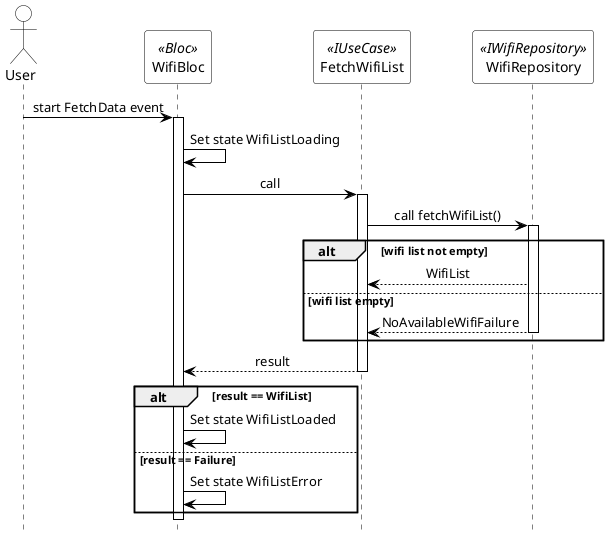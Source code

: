 @startuml
skinparam sequence {
    ' General stuff
    
    LifeLineBorderColor Black
    ArrowColor Black

    ' Participant
    ParticipantBackgroundColor White
    ParticipantBorderColor Black

    ' Actor
    ActorBackgroundColor White
    ActorBorderColor Black
}

' Other settings
hide footbox
skinparam ResponseMessageBelowArrow true
skinparam SequenceMessageAlign center

' Actors
actor User
participant WifiBloc<<Bloc>>
participant FetchWifiList<<IUseCase>>
participant WifiRepository<<IWifiRepository>>

' Sequence
User -> WifiBloc: start FetchData event
activate WifiBloc
WifiBloc -> WifiBloc: Set state WifiListLoading
WifiBloc -> FetchWifiList: call
activate FetchWifiList
FetchWifiList -> WifiRepository: call fetchWifiList()
activate WifiRepository

alt wifi list not empty
    WifiRepository --> FetchWifiList: WifiList
else wifi list empty
    WifiRepository --> FetchWifiList: NoAvailableWifiFailure
    deactivate WifiRepository
end

FetchWifiList --> WifiBloc: result
deactivate FetchWifiList

alt result == WifiList
    WifiBloc -> WifiBloc: Set state WifiListLoaded
else result == Failure
    WifiBloc -> WifiBloc: Set state WifiListError
end

deactivate WifiBloc



@enduml